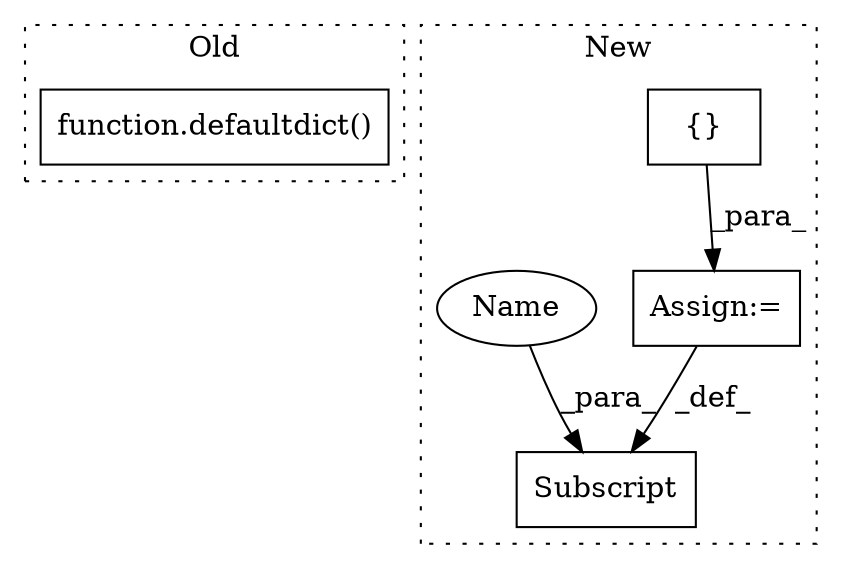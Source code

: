 digraph G {
subgraph cluster0 {
1 [label="function.defaultdict()" a="75" s="3498,3514" l="12,1" shape="box"];
label = "Old";
style="dotted";
}
subgraph cluster1 {
2 [label="{}" a="95" s="3798,3799" l="2,1" shape="box"];
3 [label="Assign:=" a="68" s="3795" l="3" shape="box"];
4 [label="Subscript" a="63" s="3771,0" l="24,0" shape="box"];
5 [label="Name" a="87" s="3783" l="11" shape="ellipse"];
label = "New";
style="dotted";
}
2 -> 3 [label="_para_"];
3 -> 4 [label="_def_"];
5 -> 4 [label="_para_"];
}